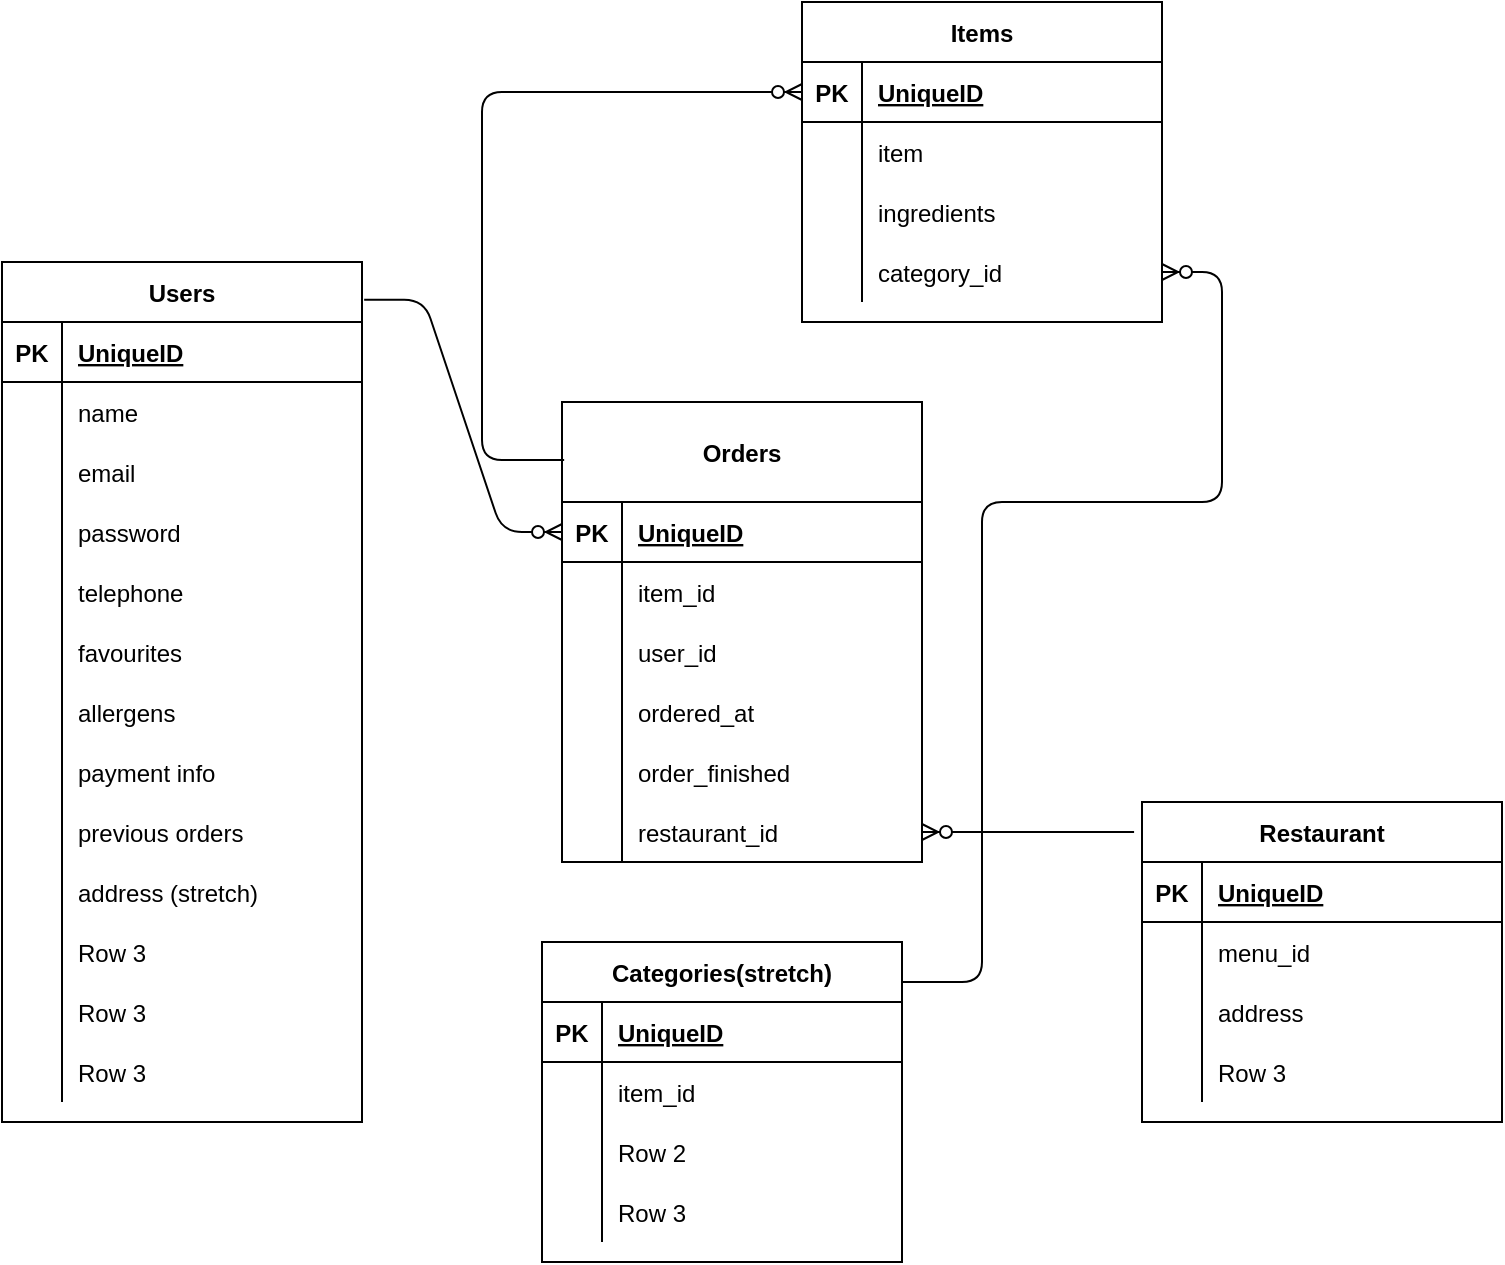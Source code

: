 <mxfile version="14.6.9" type="github"><diagram id="9NO8vaJGY_5Ze_OkSp7S" name="Page-1"><mxGraphModel dx="946" dy="1640" grid="1" gridSize="10" guides="1" tooltips="1" connect="1" arrows="1" fold="1" page="1" pageScale="1" pageWidth="850" pageHeight="1100" math="0" shadow="0"><root><mxCell id="0"/><mxCell id="1" parent="0"/><mxCell id="0dz30axi-xYcjSvhceF2-1" value="Users" style="shape=table;startSize=30;container=1;collapsible=1;childLayout=tableLayout;fixedRows=1;rowLines=0;fontStyle=1;align=center;resizeLast=1;" vertex="1" parent="1"><mxGeometry x="80" y="60" width="180" height="430" as="geometry"/></mxCell><mxCell id="0dz30axi-xYcjSvhceF2-2" value="" style="shape=partialRectangle;collapsible=0;dropTarget=0;pointerEvents=0;fillColor=none;top=0;left=0;bottom=1;right=0;points=[[0,0.5],[1,0.5]];portConstraint=eastwest;" vertex="1" parent="0dz30axi-xYcjSvhceF2-1"><mxGeometry y="30" width="180" height="30" as="geometry"/></mxCell><mxCell id="0dz30axi-xYcjSvhceF2-3" value="PK" style="shape=partialRectangle;connectable=0;fillColor=none;top=0;left=0;bottom=0;right=0;fontStyle=1;overflow=hidden;" vertex="1" parent="0dz30axi-xYcjSvhceF2-2"><mxGeometry width="30" height="30" as="geometry"/></mxCell><mxCell id="0dz30axi-xYcjSvhceF2-4" value="UniqueID" style="shape=partialRectangle;connectable=0;fillColor=none;top=0;left=0;bottom=0;right=0;align=left;spacingLeft=6;fontStyle=5;overflow=hidden;" vertex="1" parent="0dz30axi-xYcjSvhceF2-2"><mxGeometry x="30" width="150" height="30" as="geometry"/></mxCell><mxCell id="0dz30axi-xYcjSvhceF2-5" value="" style="shape=partialRectangle;collapsible=0;dropTarget=0;pointerEvents=0;fillColor=none;top=0;left=0;bottom=0;right=0;points=[[0,0.5],[1,0.5]];portConstraint=eastwest;" vertex="1" parent="0dz30axi-xYcjSvhceF2-1"><mxGeometry y="60" width="180" height="30" as="geometry"/></mxCell><mxCell id="0dz30axi-xYcjSvhceF2-6" value="" style="shape=partialRectangle;connectable=0;fillColor=none;top=0;left=0;bottom=0;right=0;editable=1;overflow=hidden;" vertex="1" parent="0dz30axi-xYcjSvhceF2-5"><mxGeometry width="30" height="30" as="geometry"/></mxCell><mxCell id="0dz30axi-xYcjSvhceF2-7" value="name" style="shape=partialRectangle;connectable=0;fillColor=none;top=0;left=0;bottom=0;right=0;align=left;spacingLeft=6;overflow=hidden;" vertex="1" parent="0dz30axi-xYcjSvhceF2-5"><mxGeometry x="30" width="150" height="30" as="geometry"/></mxCell><mxCell id="0dz30axi-xYcjSvhceF2-8" value="" style="shape=partialRectangle;collapsible=0;dropTarget=0;pointerEvents=0;fillColor=none;top=0;left=0;bottom=0;right=0;points=[[0,0.5],[1,0.5]];portConstraint=eastwest;" vertex="1" parent="0dz30axi-xYcjSvhceF2-1"><mxGeometry y="90" width="180" height="30" as="geometry"/></mxCell><mxCell id="0dz30axi-xYcjSvhceF2-9" value="" style="shape=partialRectangle;connectable=0;fillColor=none;top=0;left=0;bottom=0;right=0;editable=1;overflow=hidden;" vertex="1" parent="0dz30axi-xYcjSvhceF2-8"><mxGeometry width="30" height="30" as="geometry"/></mxCell><mxCell id="0dz30axi-xYcjSvhceF2-10" value="email" style="shape=partialRectangle;connectable=0;fillColor=none;top=0;left=0;bottom=0;right=0;align=left;spacingLeft=6;overflow=hidden;" vertex="1" parent="0dz30axi-xYcjSvhceF2-8"><mxGeometry x="30" width="150" height="30" as="geometry"/></mxCell><mxCell id="0dz30axi-xYcjSvhceF2-11" value="" style="shape=partialRectangle;collapsible=0;dropTarget=0;pointerEvents=0;fillColor=none;top=0;left=0;bottom=0;right=0;points=[[0,0.5],[1,0.5]];portConstraint=eastwest;" vertex="1" parent="0dz30axi-xYcjSvhceF2-1"><mxGeometry y="120" width="180" height="30" as="geometry"/></mxCell><mxCell id="0dz30axi-xYcjSvhceF2-12" value="" style="shape=partialRectangle;connectable=0;fillColor=none;top=0;left=0;bottom=0;right=0;editable=1;overflow=hidden;" vertex="1" parent="0dz30axi-xYcjSvhceF2-11"><mxGeometry width="30" height="30" as="geometry"/></mxCell><mxCell id="0dz30axi-xYcjSvhceF2-13" value="password" style="shape=partialRectangle;connectable=0;fillColor=none;top=0;left=0;bottom=0;right=0;align=left;spacingLeft=6;overflow=hidden;" vertex="1" parent="0dz30axi-xYcjSvhceF2-11"><mxGeometry x="30" width="150" height="30" as="geometry"/></mxCell><mxCell id="0dz30axi-xYcjSvhceF2-14" value="" style="shape=partialRectangle;collapsible=0;dropTarget=0;pointerEvents=0;fillColor=none;top=0;left=0;bottom=0;right=0;points=[[0,0.5],[1,0.5]];portConstraint=eastwest;" vertex="1" parent="0dz30axi-xYcjSvhceF2-1"><mxGeometry y="150" width="180" height="30" as="geometry"/></mxCell><mxCell id="0dz30axi-xYcjSvhceF2-15" value="" style="shape=partialRectangle;connectable=0;fillColor=none;top=0;left=0;bottom=0;right=0;editable=1;overflow=hidden;" vertex="1" parent="0dz30axi-xYcjSvhceF2-14"><mxGeometry width="30" height="30" as="geometry"/></mxCell><mxCell id="0dz30axi-xYcjSvhceF2-16" value="telephone" style="shape=partialRectangle;connectable=0;fillColor=none;top=0;left=0;bottom=0;right=0;align=left;spacingLeft=6;overflow=hidden;" vertex="1" parent="0dz30axi-xYcjSvhceF2-14"><mxGeometry x="30" width="150" height="30" as="geometry"/></mxCell><mxCell id="0dz30axi-xYcjSvhceF2-17" value="" style="shape=partialRectangle;collapsible=0;dropTarget=0;pointerEvents=0;fillColor=none;top=0;left=0;bottom=0;right=0;points=[[0,0.5],[1,0.5]];portConstraint=eastwest;" vertex="1" parent="0dz30axi-xYcjSvhceF2-1"><mxGeometry y="180" width="180" height="30" as="geometry"/></mxCell><mxCell id="0dz30axi-xYcjSvhceF2-18" value="" style="shape=partialRectangle;connectable=0;fillColor=none;top=0;left=0;bottom=0;right=0;editable=1;overflow=hidden;" vertex="1" parent="0dz30axi-xYcjSvhceF2-17"><mxGeometry width="30" height="30" as="geometry"/></mxCell><mxCell id="0dz30axi-xYcjSvhceF2-19" value="favourites" style="shape=partialRectangle;connectable=0;fillColor=none;top=0;left=0;bottom=0;right=0;align=left;spacingLeft=6;overflow=hidden;" vertex="1" parent="0dz30axi-xYcjSvhceF2-17"><mxGeometry x="30" width="150" height="30" as="geometry"/></mxCell><mxCell id="0dz30axi-xYcjSvhceF2-29" value="" style="shape=partialRectangle;collapsible=0;dropTarget=0;pointerEvents=0;fillColor=none;top=0;left=0;bottom=0;right=0;points=[[0,0.5],[1,0.5]];portConstraint=eastwest;" vertex="1" parent="0dz30axi-xYcjSvhceF2-1"><mxGeometry y="210" width="180" height="30" as="geometry"/></mxCell><mxCell id="0dz30axi-xYcjSvhceF2-30" value="" style="shape=partialRectangle;connectable=0;fillColor=none;top=0;left=0;bottom=0;right=0;editable=1;overflow=hidden;" vertex="1" parent="0dz30axi-xYcjSvhceF2-29"><mxGeometry width="30" height="30" as="geometry"/></mxCell><mxCell id="0dz30axi-xYcjSvhceF2-31" value="allergens" style="shape=partialRectangle;connectable=0;fillColor=none;top=0;left=0;bottom=0;right=0;align=left;spacingLeft=6;overflow=hidden;" vertex="1" parent="0dz30axi-xYcjSvhceF2-29"><mxGeometry x="30" width="150" height="30" as="geometry"/></mxCell><mxCell id="0dz30axi-xYcjSvhceF2-20" value="" style="shape=partialRectangle;collapsible=0;dropTarget=0;pointerEvents=0;fillColor=none;top=0;left=0;bottom=0;right=0;points=[[0,0.5],[1,0.5]];portConstraint=eastwest;" vertex="1" parent="0dz30axi-xYcjSvhceF2-1"><mxGeometry y="240" width="180" height="30" as="geometry"/></mxCell><mxCell id="0dz30axi-xYcjSvhceF2-21" value="" style="shape=partialRectangle;connectable=0;fillColor=none;top=0;left=0;bottom=0;right=0;editable=1;overflow=hidden;" vertex="1" parent="0dz30axi-xYcjSvhceF2-20"><mxGeometry width="30" height="30" as="geometry"/></mxCell><mxCell id="0dz30axi-xYcjSvhceF2-22" value="payment info" style="shape=partialRectangle;connectable=0;fillColor=none;top=0;left=0;bottom=0;right=0;align=left;spacingLeft=6;overflow=hidden;" vertex="1" parent="0dz30axi-xYcjSvhceF2-20"><mxGeometry x="30" width="150" height="30" as="geometry"/></mxCell><mxCell id="0dz30axi-xYcjSvhceF2-23" value="" style="shape=partialRectangle;collapsible=0;dropTarget=0;pointerEvents=0;fillColor=none;top=0;left=0;bottom=0;right=0;points=[[0,0.5],[1,0.5]];portConstraint=eastwest;" vertex="1" parent="0dz30axi-xYcjSvhceF2-1"><mxGeometry y="270" width="180" height="30" as="geometry"/></mxCell><mxCell id="0dz30axi-xYcjSvhceF2-24" value="" style="shape=partialRectangle;connectable=0;fillColor=none;top=0;left=0;bottom=0;right=0;editable=1;overflow=hidden;" vertex="1" parent="0dz30axi-xYcjSvhceF2-23"><mxGeometry width="30" height="30" as="geometry"/></mxCell><mxCell id="0dz30axi-xYcjSvhceF2-25" value="previous orders" style="shape=partialRectangle;connectable=0;fillColor=none;top=0;left=0;bottom=0;right=0;align=left;spacingLeft=6;overflow=hidden;" vertex="1" parent="0dz30axi-xYcjSvhceF2-23"><mxGeometry x="30" width="150" height="30" as="geometry"/></mxCell><mxCell id="0dz30axi-xYcjSvhceF2-26" value="" style="shape=partialRectangle;collapsible=0;dropTarget=0;pointerEvents=0;fillColor=none;top=0;left=0;bottom=0;right=0;points=[[0,0.5],[1,0.5]];portConstraint=eastwest;" vertex="1" parent="0dz30axi-xYcjSvhceF2-1"><mxGeometry y="300" width="180" height="30" as="geometry"/></mxCell><mxCell id="0dz30axi-xYcjSvhceF2-27" value="" style="shape=partialRectangle;connectable=0;fillColor=none;top=0;left=0;bottom=0;right=0;editable=1;overflow=hidden;" vertex="1" parent="0dz30axi-xYcjSvhceF2-26"><mxGeometry width="30" height="30" as="geometry"/></mxCell><mxCell id="0dz30axi-xYcjSvhceF2-28" value="address (stretch)" style="shape=partialRectangle;connectable=0;fillColor=none;top=0;left=0;bottom=0;right=0;align=left;spacingLeft=6;overflow=hidden;" vertex="1" parent="0dz30axi-xYcjSvhceF2-26"><mxGeometry x="30" width="150" height="30" as="geometry"/></mxCell><mxCell id="0dz30axi-xYcjSvhceF2-32" value="" style="shape=partialRectangle;collapsible=0;dropTarget=0;pointerEvents=0;fillColor=none;top=0;left=0;bottom=0;right=0;points=[[0,0.5],[1,0.5]];portConstraint=eastwest;" vertex="1" parent="0dz30axi-xYcjSvhceF2-1"><mxGeometry y="330" width="180" height="30" as="geometry"/></mxCell><mxCell id="0dz30axi-xYcjSvhceF2-33" value="" style="shape=partialRectangle;connectable=0;fillColor=none;top=0;left=0;bottom=0;right=0;editable=1;overflow=hidden;" vertex="1" parent="0dz30axi-xYcjSvhceF2-32"><mxGeometry width="30" height="30" as="geometry"/></mxCell><mxCell id="0dz30axi-xYcjSvhceF2-34" value="Row 3" style="shape=partialRectangle;connectable=0;fillColor=none;top=0;left=0;bottom=0;right=0;align=left;spacingLeft=6;overflow=hidden;" vertex="1" parent="0dz30axi-xYcjSvhceF2-32"><mxGeometry x="30" width="150" height="30" as="geometry"/></mxCell><mxCell id="0dz30axi-xYcjSvhceF2-35" value="" style="shape=partialRectangle;collapsible=0;dropTarget=0;pointerEvents=0;fillColor=none;top=0;left=0;bottom=0;right=0;points=[[0,0.5],[1,0.5]];portConstraint=eastwest;" vertex="1" parent="0dz30axi-xYcjSvhceF2-1"><mxGeometry y="360" width="180" height="30" as="geometry"/></mxCell><mxCell id="0dz30axi-xYcjSvhceF2-36" value="" style="shape=partialRectangle;connectable=0;fillColor=none;top=0;left=0;bottom=0;right=0;editable=1;overflow=hidden;" vertex="1" parent="0dz30axi-xYcjSvhceF2-35"><mxGeometry width="30" height="30" as="geometry"/></mxCell><mxCell id="0dz30axi-xYcjSvhceF2-37" value="Row 3" style="shape=partialRectangle;connectable=0;fillColor=none;top=0;left=0;bottom=0;right=0;align=left;spacingLeft=6;overflow=hidden;" vertex="1" parent="0dz30axi-xYcjSvhceF2-35"><mxGeometry x="30" width="150" height="30" as="geometry"/></mxCell><mxCell id="0dz30axi-xYcjSvhceF2-38" value="" style="shape=partialRectangle;collapsible=0;dropTarget=0;pointerEvents=0;fillColor=none;top=0;left=0;bottom=0;right=0;points=[[0,0.5],[1,0.5]];portConstraint=eastwest;" vertex="1" parent="0dz30axi-xYcjSvhceF2-1"><mxGeometry y="390" width="180" height="30" as="geometry"/></mxCell><mxCell id="0dz30axi-xYcjSvhceF2-39" value="" style="shape=partialRectangle;connectable=0;fillColor=none;top=0;left=0;bottom=0;right=0;editable=1;overflow=hidden;" vertex="1" parent="0dz30axi-xYcjSvhceF2-38"><mxGeometry width="30" height="30" as="geometry"/></mxCell><mxCell id="0dz30axi-xYcjSvhceF2-40" value="Row 3" style="shape=partialRectangle;connectable=0;fillColor=none;top=0;left=0;bottom=0;right=0;align=left;spacingLeft=6;overflow=hidden;" vertex="1" parent="0dz30axi-xYcjSvhceF2-38"><mxGeometry x="30" width="150" height="30" as="geometry"/></mxCell><mxCell id="0dz30axi-xYcjSvhceF2-54" value="Items" style="shape=table;startSize=30;container=1;collapsible=1;childLayout=tableLayout;fixedRows=1;rowLines=0;fontStyle=1;align=center;resizeLast=1;" vertex="1" parent="1"><mxGeometry x="480" y="-70" width="180" height="160" as="geometry"/></mxCell><mxCell id="0dz30axi-xYcjSvhceF2-55" value="" style="shape=partialRectangle;collapsible=0;dropTarget=0;pointerEvents=0;fillColor=none;top=0;left=0;bottom=1;right=0;points=[[0,0.5],[1,0.5]];portConstraint=eastwest;" vertex="1" parent="0dz30axi-xYcjSvhceF2-54"><mxGeometry y="30" width="180" height="30" as="geometry"/></mxCell><mxCell id="0dz30axi-xYcjSvhceF2-56" value="PK" style="shape=partialRectangle;connectable=0;fillColor=none;top=0;left=0;bottom=0;right=0;fontStyle=1;overflow=hidden;" vertex="1" parent="0dz30axi-xYcjSvhceF2-55"><mxGeometry width="30" height="30" as="geometry"/></mxCell><mxCell id="0dz30axi-xYcjSvhceF2-57" value="UniqueID" style="shape=partialRectangle;connectable=0;fillColor=none;top=0;left=0;bottom=0;right=0;align=left;spacingLeft=6;fontStyle=5;overflow=hidden;" vertex="1" parent="0dz30axi-xYcjSvhceF2-55"><mxGeometry x="30" width="150" height="30" as="geometry"/></mxCell><mxCell id="0dz30axi-xYcjSvhceF2-58" value="" style="shape=partialRectangle;collapsible=0;dropTarget=0;pointerEvents=0;fillColor=none;top=0;left=0;bottom=0;right=0;points=[[0,0.5],[1,0.5]];portConstraint=eastwest;" vertex="1" parent="0dz30axi-xYcjSvhceF2-54"><mxGeometry y="60" width="180" height="30" as="geometry"/></mxCell><mxCell id="0dz30axi-xYcjSvhceF2-59" value="" style="shape=partialRectangle;connectable=0;fillColor=none;top=0;left=0;bottom=0;right=0;editable=1;overflow=hidden;" vertex="1" parent="0dz30axi-xYcjSvhceF2-58"><mxGeometry width="30" height="30" as="geometry"/></mxCell><mxCell id="0dz30axi-xYcjSvhceF2-60" value="item" style="shape=partialRectangle;connectable=0;fillColor=none;top=0;left=0;bottom=0;right=0;align=left;spacingLeft=6;overflow=hidden;" vertex="1" parent="0dz30axi-xYcjSvhceF2-58"><mxGeometry x="30" width="150" height="30" as="geometry"/></mxCell><mxCell id="0dz30axi-xYcjSvhceF2-61" value="" style="shape=partialRectangle;collapsible=0;dropTarget=0;pointerEvents=0;fillColor=none;top=0;left=0;bottom=0;right=0;points=[[0,0.5],[1,0.5]];portConstraint=eastwest;" vertex="1" parent="0dz30axi-xYcjSvhceF2-54"><mxGeometry y="90" width="180" height="30" as="geometry"/></mxCell><mxCell id="0dz30axi-xYcjSvhceF2-62" value="" style="shape=partialRectangle;connectable=0;fillColor=none;top=0;left=0;bottom=0;right=0;editable=1;overflow=hidden;" vertex="1" parent="0dz30axi-xYcjSvhceF2-61"><mxGeometry width="30" height="30" as="geometry"/></mxCell><mxCell id="0dz30axi-xYcjSvhceF2-63" value="ingredients" style="shape=partialRectangle;connectable=0;fillColor=none;top=0;left=0;bottom=0;right=0;align=left;spacingLeft=6;overflow=hidden;" vertex="1" parent="0dz30axi-xYcjSvhceF2-61"><mxGeometry x="30" width="150" height="30" as="geometry"/></mxCell><mxCell id="0dz30axi-xYcjSvhceF2-64" value="" style="shape=partialRectangle;collapsible=0;dropTarget=0;pointerEvents=0;fillColor=none;top=0;left=0;bottom=0;right=0;points=[[0,0.5],[1,0.5]];portConstraint=eastwest;" vertex="1" parent="0dz30axi-xYcjSvhceF2-54"><mxGeometry y="120" width="180" height="30" as="geometry"/></mxCell><mxCell id="0dz30axi-xYcjSvhceF2-65" value="" style="shape=partialRectangle;connectable=0;fillColor=none;top=0;left=0;bottom=0;right=0;editable=1;overflow=hidden;" vertex="1" parent="0dz30axi-xYcjSvhceF2-64"><mxGeometry width="30" height="30" as="geometry"/></mxCell><mxCell id="0dz30axi-xYcjSvhceF2-66" value="category_id" style="shape=partialRectangle;connectable=0;fillColor=none;top=0;left=0;bottom=0;right=0;align=left;spacingLeft=6;overflow=hidden;" vertex="1" parent="0dz30axi-xYcjSvhceF2-64"><mxGeometry x="30" width="150" height="30" as="geometry"/></mxCell><mxCell id="0dz30axi-xYcjSvhceF2-67" value="Restaurant" style="shape=table;startSize=30;container=1;collapsible=1;childLayout=tableLayout;fixedRows=1;rowLines=0;fontStyle=1;align=center;resizeLast=1;" vertex="1" parent="1"><mxGeometry x="650" y="330" width="180" height="160" as="geometry"/></mxCell><mxCell id="0dz30axi-xYcjSvhceF2-68" value="" style="shape=partialRectangle;collapsible=0;dropTarget=0;pointerEvents=0;fillColor=none;top=0;left=0;bottom=1;right=0;points=[[0,0.5],[1,0.5]];portConstraint=eastwest;" vertex="1" parent="0dz30axi-xYcjSvhceF2-67"><mxGeometry y="30" width="180" height="30" as="geometry"/></mxCell><mxCell id="0dz30axi-xYcjSvhceF2-69" value="PK" style="shape=partialRectangle;connectable=0;fillColor=none;top=0;left=0;bottom=0;right=0;fontStyle=1;overflow=hidden;" vertex="1" parent="0dz30axi-xYcjSvhceF2-68"><mxGeometry width="30" height="30" as="geometry"/></mxCell><mxCell id="0dz30axi-xYcjSvhceF2-70" value="UniqueID" style="shape=partialRectangle;connectable=0;fillColor=none;top=0;left=0;bottom=0;right=0;align=left;spacingLeft=6;fontStyle=5;overflow=hidden;" vertex="1" parent="0dz30axi-xYcjSvhceF2-68"><mxGeometry x="30" width="150" height="30" as="geometry"/></mxCell><mxCell id="0dz30axi-xYcjSvhceF2-71" value="" style="shape=partialRectangle;collapsible=0;dropTarget=0;pointerEvents=0;fillColor=none;top=0;left=0;bottom=0;right=0;points=[[0,0.5],[1,0.5]];portConstraint=eastwest;" vertex="1" parent="0dz30axi-xYcjSvhceF2-67"><mxGeometry y="60" width="180" height="30" as="geometry"/></mxCell><mxCell id="0dz30axi-xYcjSvhceF2-72" value="" style="shape=partialRectangle;connectable=0;fillColor=none;top=0;left=0;bottom=0;right=0;editable=1;overflow=hidden;" vertex="1" parent="0dz30axi-xYcjSvhceF2-71"><mxGeometry width="30" height="30" as="geometry"/></mxCell><mxCell id="0dz30axi-xYcjSvhceF2-73" value="menu_id" style="shape=partialRectangle;connectable=0;fillColor=none;top=0;left=0;bottom=0;right=0;align=left;spacingLeft=6;overflow=hidden;" vertex="1" parent="0dz30axi-xYcjSvhceF2-71"><mxGeometry x="30" width="150" height="30" as="geometry"/></mxCell><mxCell id="0dz30axi-xYcjSvhceF2-74" value="" style="shape=partialRectangle;collapsible=0;dropTarget=0;pointerEvents=0;fillColor=none;top=0;left=0;bottom=0;right=0;points=[[0,0.5],[1,0.5]];portConstraint=eastwest;" vertex="1" parent="0dz30axi-xYcjSvhceF2-67"><mxGeometry y="90" width="180" height="30" as="geometry"/></mxCell><mxCell id="0dz30axi-xYcjSvhceF2-75" value="" style="shape=partialRectangle;connectable=0;fillColor=none;top=0;left=0;bottom=0;right=0;editable=1;overflow=hidden;" vertex="1" parent="0dz30axi-xYcjSvhceF2-74"><mxGeometry width="30" height="30" as="geometry"/></mxCell><mxCell id="0dz30axi-xYcjSvhceF2-76" value="address" style="shape=partialRectangle;connectable=0;fillColor=none;top=0;left=0;bottom=0;right=0;align=left;spacingLeft=6;overflow=hidden;" vertex="1" parent="0dz30axi-xYcjSvhceF2-74"><mxGeometry x="30" width="150" height="30" as="geometry"/></mxCell><mxCell id="0dz30axi-xYcjSvhceF2-77" value="" style="shape=partialRectangle;collapsible=0;dropTarget=0;pointerEvents=0;fillColor=none;top=0;left=0;bottom=0;right=0;points=[[0,0.5],[1,0.5]];portConstraint=eastwest;" vertex="1" parent="0dz30axi-xYcjSvhceF2-67"><mxGeometry y="120" width="180" height="30" as="geometry"/></mxCell><mxCell id="0dz30axi-xYcjSvhceF2-78" value="" style="shape=partialRectangle;connectable=0;fillColor=none;top=0;left=0;bottom=0;right=0;editable=1;overflow=hidden;" vertex="1" parent="0dz30axi-xYcjSvhceF2-77"><mxGeometry width="30" height="30" as="geometry"/></mxCell><mxCell id="0dz30axi-xYcjSvhceF2-79" value="Row 3" style="shape=partialRectangle;connectable=0;fillColor=none;top=0;left=0;bottom=0;right=0;align=left;spacingLeft=6;overflow=hidden;" vertex="1" parent="0dz30axi-xYcjSvhceF2-77"><mxGeometry x="30" width="150" height="30" as="geometry"/></mxCell><mxCell id="0dz30axi-xYcjSvhceF2-96" value="Categories(stretch)" style="shape=table;startSize=30;container=1;collapsible=1;childLayout=tableLayout;fixedRows=1;rowLines=0;fontStyle=1;align=center;resizeLast=1;" vertex="1" parent="1"><mxGeometry x="350" y="400" width="180" height="160" as="geometry"/></mxCell><mxCell id="0dz30axi-xYcjSvhceF2-97" value="" style="shape=partialRectangle;collapsible=0;dropTarget=0;pointerEvents=0;fillColor=none;top=0;left=0;bottom=1;right=0;points=[[0,0.5],[1,0.5]];portConstraint=eastwest;" vertex="1" parent="0dz30axi-xYcjSvhceF2-96"><mxGeometry y="30" width="180" height="30" as="geometry"/></mxCell><mxCell id="0dz30axi-xYcjSvhceF2-98" value="PK" style="shape=partialRectangle;connectable=0;fillColor=none;top=0;left=0;bottom=0;right=0;fontStyle=1;overflow=hidden;" vertex="1" parent="0dz30axi-xYcjSvhceF2-97"><mxGeometry width="30" height="30" as="geometry"/></mxCell><mxCell id="0dz30axi-xYcjSvhceF2-99" value="UniqueID" style="shape=partialRectangle;connectable=0;fillColor=none;top=0;left=0;bottom=0;right=0;align=left;spacingLeft=6;fontStyle=5;overflow=hidden;" vertex="1" parent="0dz30axi-xYcjSvhceF2-97"><mxGeometry x="30" width="150" height="30" as="geometry"/></mxCell><mxCell id="0dz30axi-xYcjSvhceF2-100" value="" style="shape=partialRectangle;collapsible=0;dropTarget=0;pointerEvents=0;fillColor=none;top=0;left=0;bottom=0;right=0;points=[[0,0.5],[1,0.5]];portConstraint=eastwest;" vertex="1" parent="0dz30axi-xYcjSvhceF2-96"><mxGeometry y="60" width="180" height="30" as="geometry"/></mxCell><mxCell id="0dz30axi-xYcjSvhceF2-101" value="" style="shape=partialRectangle;connectable=0;fillColor=none;top=0;left=0;bottom=0;right=0;editable=1;overflow=hidden;" vertex="1" parent="0dz30axi-xYcjSvhceF2-100"><mxGeometry width="30" height="30" as="geometry"/></mxCell><mxCell id="0dz30axi-xYcjSvhceF2-102" value="item_id" style="shape=partialRectangle;connectable=0;fillColor=none;top=0;left=0;bottom=0;right=0;align=left;spacingLeft=6;overflow=hidden;" vertex="1" parent="0dz30axi-xYcjSvhceF2-100"><mxGeometry x="30" width="150" height="30" as="geometry"/></mxCell><mxCell id="0dz30axi-xYcjSvhceF2-103" value="" style="shape=partialRectangle;collapsible=0;dropTarget=0;pointerEvents=0;fillColor=none;top=0;left=0;bottom=0;right=0;points=[[0,0.5],[1,0.5]];portConstraint=eastwest;" vertex="1" parent="0dz30axi-xYcjSvhceF2-96"><mxGeometry y="90" width="180" height="30" as="geometry"/></mxCell><mxCell id="0dz30axi-xYcjSvhceF2-104" value="" style="shape=partialRectangle;connectable=0;fillColor=none;top=0;left=0;bottom=0;right=0;editable=1;overflow=hidden;" vertex="1" parent="0dz30axi-xYcjSvhceF2-103"><mxGeometry width="30" height="30" as="geometry"/></mxCell><mxCell id="0dz30axi-xYcjSvhceF2-105" value="Row 2" style="shape=partialRectangle;connectable=0;fillColor=none;top=0;left=0;bottom=0;right=0;align=left;spacingLeft=6;overflow=hidden;" vertex="1" parent="0dz30axi-xYcjSvhceF2-103"><mxGeometry x="30" width="150" height="30" as="geometry"/></mxCell><mxCell id="0dz30axi-xYcjSvhceF2-106" value="" style="shape=partialRectangle;collapsible=0;dropTarget=0;pointerEvents=0;fillColor=none;top=0;left=0;bottom=0;right=0;points=[[0,0.5],[1,0.5]];portConstraint=eastwest;" vertex="1" parent="0dz30axi-xYcjSvhceF2-96"><mxGeometry y="120" width="180" height="30" as="geometry"/></mxCell><mxCell id="0dz30axi-xYcjSvhceF2-107" value="" style="shape=partialRectangle;connectable=0;fillColor=none;top=0;left=0;bottom=0;right=0;editable=1;overflow=hidden;" vertex="1" parent="0dz30axi-xYcjSvhceF2-106"><mxGeometry width="30" height="30" as="geometry"/></mxCell><mxCell id="0dz30axi-xYcjSvhceF2-108" value="Row 3" style="shape=partialRectangle;connectable=0;fillColor=none;top=0;left=0;bottom=0;right=0;align=left;spacingLeft=6;overflow=hidden;" vertex="1" parent="0dz30axi-xYcjSvhceF2-106"><mxGeometry x="30" width="150" height="30" as="geometry"/></mxCell><mxCell id="0dz30axi-xYcjSvhceF2-109" value="" style="edgeStyle=entityRelationEdgeStyle;fontSize=12;html=1;endArrow=ERzeroToMany;endFill=1;exitX=1.006;exitY=0.044;exitDx=0;exitDy=0;exitPerimeter=0;" edge="1" parent="1" source="0dz30axi-xYcjSvhceF2-1" target="0dz30axi-xYcjSvhceF2-112"><mxGeometry width="100" height="100" relative="1" as="geometry"><mxPoint x="310" y="180" as="sourcePoint"/><mxPoint x="410" y="80" as="targetPoint"/></mxGeometry></mxCell><mxCell id="0dz30axi-xYcjSvhceF2-111" value="Orders" style="shape=table;startSize=50;container=1;collapsible=1;childLayout=tableLayout;fixedRows=1;rowLines=0;fontStyle=1;align=center;resizeLast=1;" vertex="1" parent="1"><mxGeometry x="360" y="130" width="180" height="230" as="geometry"/></mxCell><mxCell id="0dz30axi-xYcjSvhceF2-112" value="" style="shape=partialRectangle;collapsible=0;dropTarget=0;pointerEvents=0;fillColor=none;top=0;left=0;bottom=1;right=0;points=[[0,0.5],[1,0.5]];portConstraint=eastwest;" vertex="1" parent="0dz30axi-xYcjSvhceF2-111"><mxGeometry y="50" width="180" height="30" as="geometry"/></mxCell><mxCell id="0dz30axi-xYcjSvhceF2-113" value="PK" style="shape=partialRectangle;connectable=0;fillColor=none;top=0;left=0;bottom=0;right=0;fontStyle=1;overflow=hidden;" vertex="1" parent="0dz30axi-xYcjSvhceF2-112"><mxGeometry width="30" height="30" as="geometry"/></mxCell><mxCell id="0dz30axi-xYcjSvhceF2-114" value="UniqueID" style="shape=partialRectangle;connectable=0;fillColor=none;top=0;left=0;bottom=0;right=0;align=left;spacingLeft=6;fontStyle=5;overflow=hidden;" vertex="1" parent="0dz30axi-xYcjSvhceF2-112"><mxGeometry x="30" width="150" height="30" as="geometry"/></mxCell><mxCell id="0dz30axi-xYcjSvhceF2-115" value="" style="shape=partialRectangle;collapsible=0;dropTarget=0;pointerEvents=0;fillColor=none;top=0;left=0;bottom=0;right=0;points=[[0,0.5],[1,0.5]];portConstraint=eastwest;" vertex="1" parent="0dz30axi-xYcjSvhceF2-111"><mxGeometry y="80" width="180" height="30" as="geometry"/></mxCell><mxCell id="0dz30axi-xYcjSvhceF2-116" value="" style="shape=partialRectangle;connectable=0;fillColor=none;top=0;left=0;bottom=0;right=0;editable=1;overflow=hidden;" vertex="1" parent="0dz30axi-xYcjSvhceF2-115"><mxGeometry width="30" height="30" as="geometry"/></mxCell><mxCell id="0dz30axi-xYcjSvhceF2-117" value="item_id" style="shape=partialRectangle;connectable=0;fillColor=none;top=0;left=0;bottom=0;right=0;align=left;spacingLeft=6;overflow=hidden;" vertex="1" parent="0dz30axi-xYcjSvhceF2-115"><mxGeometry x="30" width="150" height="30" as="geometry"/></mxCell><mxCell id="0dz30axi-xYcjSvhceF2-118" value="" style="shape=partialRectangle;collapsible=0;dropTarget=0;pointerEvents=0;fillColor=none;top=0;left=0;bottom=0;right=0;points=[[0,0.5],[1,0.5]];portConstraint=eastwest;" vertex="1" parent="0dz30axi-xYcjSvhceF2-111"><mxGeometry y="110" width="180" height="30" as="geometry"/></mxCell><mxCell id="0dz30axi-xYcjSvhceF2-119" value="" style="shape=partialRectangle;connectable=0;fillColor=none;top=0;left=0;bottom=0;right=0;editable=1;overflow=hidden;" vertex="1" parent="0dz30axi-xYcjSvhceF2-118"><mxGeometry width="30" height="30" as="geometry"/></mxCell><mxCell id="0dz30axi-xYcjSvhceF2-120" value="user_id" style="shape=partialRectangle;connectable=0;fillColor=none;top=0;left=0;bottom=0;right=0;align=left;spacingLeft=6;overflow=hidden;" vertex="1" parent="0dz30axi-xYcjSvhceF2-118"><mxGeometry x="30" width="150" height="30" as="geometry"/></mxCell><mxCell id="0dz30axi-xYcjSvhceF2-121" value="" style="shape=partialRectangle;collapsible=0;dropTarget=0;pointerEvents=0;fillColor=none;top=0;left=0;bottom=0;right=0;points=[[0,0.5],[1,0.5]];portConstraint=eastwest;" vertex="1" parent="0dz30axi-xYcjSvhceF2-111"><mxGeometry y="140" width="180" height="30" as="geometry"/></mxCell><mxCell id="0dz30axi-xYcjSvhceF2-122" value="" style="shape=partialRectangle;connectable=0;fillColor=none;top=0;left=0;bottom=0;right=0;editable=1;overflow=hidden;" vertex="1" parent="0dz30axi-xYcjSvhceF2-121"><mxGeometry width="30" height="30" as="geometry"/></mxCell><mxCell id="0dz30axi-xYcjSvhceF2-123" value="ordered_at" style="shape=partialRectangle;connectable=0;fillColor=none;top=0;left=0;bottom=0;right=0;align=left;spacingLeft=6;overflow=hidden;" vertex="1" parent="0dz30axi-xYcjSvhceF2-121"><mxGeometry x="30" width="150" height="30" as="geometry"/></mxCell><mxCell id="0dz30axi-xYcjSvhceF2-124" value="" style="shape=partialRectangle;collapsible=0;dropTarget=0;pointerEvents=0;fillColor=none;top=0;left=0;bottom=0;right=0;points=[[0,0.5],[1,0.5]];portConstraint=eastwest;" vertex="1" parent="0dz30axi-xYcjSvhceF2-111"><mxGeometry y="170" width="180" height="30" as="geometry"/></mxCell><mxCell id="0dz30axi-xYcjSvhceF2-125" value="" style="shape=partialRectangle;connectable=0;fillColor=none;top=0;left=0;bottom=0;right=0;editable=1;overflow=hidden;" vertex="1" parent="0dz30axi-xYcjSvhceF2-124"><mxGeometry width="30" height="30" as="geometry"/></mxCell><mxCell id="0dz30axi-xYcjSvhceF2-126" value="order_finished" style="shape=partialRectangle;connectable=0;fillColor=none;top=0;left=0;bottom=0;right=0;align=left;spacingLeft=6;overflow=hidden;" vertex="1" parent="0dz30axi-xYcjSvhceF2-124"><mxGeometry x="30" width="150" height="30" as="geometry"/></mxCell><mxCell id="0dz30axi-xYcjSvhceF2-154" value="" style="shape=partialRectangle;collapsible=0;dropTarget=0;pointerEvents=0;fillColor=none;top=0;left=0;bottom=0;right=0;points=[[0,0.5],[1,0.5]];portConstraint=eastwest;" vertex="1" parent="0dz30axi-xYcjSvhceF2-111"><mxGeometry y="200" width="180" height="30" as="geometry"/></mxCell><mxCell id="0dz30axi-xYcjSvhceF2-155" value="" style="shape=partialRectangle;connectable=0;fillColor=none;top=0;left=0;bottom=0;right=0;editable=1;overflow=hidden;" vertex="1" parent="0dz30axi-xYcjSvhceF2-154"><mxGeometry width="30" height="30" as="geometry"/></mxCell><mxCell id="0dz30axi-xYcjSvhceF2-156" value="restaurant_id" style="shape=partialRectangle;connectable=0;fillColor=none;top=0;left=0;bottom=0;right=0;align=left;spacingLeft=6;overflow=hidden;" vertex="1" parent="0dz30axi-xYcjSvhceF2-154"><mxGeometry x="30" width="150" height="30" as="geometry"/></mxCell><mxCell id="0dz30axi-xYcjSvhceF2-157" value="" style="edgeStyle=orthogonalEdgeStyle;fontSize=12;html=1;endArrow=ERzeroToMany;endFill=1;exitX=0.006;exitY=0.126;exitDx=0;exitDy=0;exitPerimeter=0;entryX=0;entryY=0.5;entryDx=0;entryDy=0;" edge="1" parent="1" source="0dz30axi-xYcjSvhceF2-111" target="0dz30axi-xYcjSvhceF2-55"><mxGeometry width="100" height="100" relative="1" as="geometry"><mxPoint x="250" y="190" as="sourcePoint"/><mxPoint x="280" as="targetPoint"/><Array as="points"><mxPoint x="320" y="159"/><mxPoint x="320" y="-25"/></Array></mxGeometry></mxCell><mxCell id="0dz30axi-xYcjSvhceF2-159" value="" style="edgeStyle=entityRelationEdgeStyle;fontSize=12;html=1;endArrow=ERzeroToMany;endFill=1;entryX=1;entryY=0.5;entryDx=0;entryDy=0;exitX=-0.022;exitY=0.094;exitDx=0;exitDy=0;exitPerimeter=0;" edge="1" parent="1" source="0dz30axi-xYcjSvhceF2-67" target="0dz30axi-xYcjSvhceF2-154"><mxGeometry width="100" height="100" relative="1" as="geometry"><mxPoint x="480" y="300" as="sourcePoint"/><mxPoint x="580" y="200" as="targetPoint"/></mxGeometry></mxCell><mxCell id="0dz30axi-xYcjSvhceF2-160" value="" style="edgeStyle=orthogonalEdgeStyle;fontSize=12;html=1;endArrow=ERzeroToMany;endFill=1;entryX=1;entryY=0.5;entryDx=0;entryDy=0;" edge="1" parent="1" target="0dz30axi-xYcjSvhceF2-64"><mxGeometry width="100" height="100" relative="1" as="geometry"><mxPoint x="530" y="420" as="sourcePoint"/><mxPoint x="690" y="90" as="targetPoint"/><Array as="points"><mxPoint x="570" y="420"/><mxPoint x="570" y="180"/><mxPoint x="690" y="180"/><mxPoint x="690" y="65"/></Array></mxGeometry></mxCell></root></mxGraphModel></diagram></mxfile>